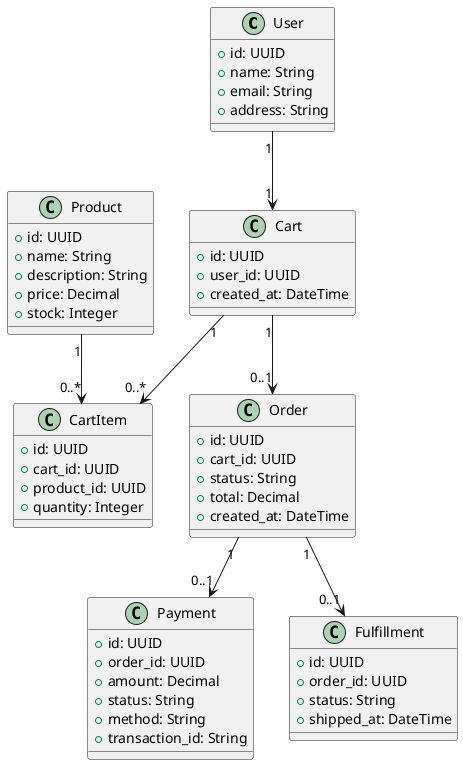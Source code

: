 @startuml
class User {
  +id: UUID
  +name: String
  +email: String
  +address: String
}

class Product {
  +id: UUID
  +name: String
  +description: String
  +price: Decimal
  +stock: Integer
}

class Cart {
  +id: UUID
  +user_id: UUID
  +created_at: DateTime
}

class CartItem {
  +id: UUID
  +cart_id: UUID
  +product_id: UUID
  +quantity: Integer
}

class Order {
  +id: UUID
  +cart_id: UUID
  +status: String
  +total: Decimal
  +created_at: DateTime
}

class Payment {
  +id: UUID
  +order_id: UUID
  +amount: Decimal
  +status: String
  +method: String
  +transaction_id: String
}

class Fulfillment {
  +id: UUID
  +order_id: UUID
  +status: String
  +shipped_at: DateTime
}

User "1" --> "1" Cart
Cart "1" --> "0..*" CartItem
Product "1" --> "0..*" CartItem
Cart "1" --> "0..1" Order
Order "1" --> "0..1" Payment
Order "1" --> "0..1" Fulfillment
@enduml